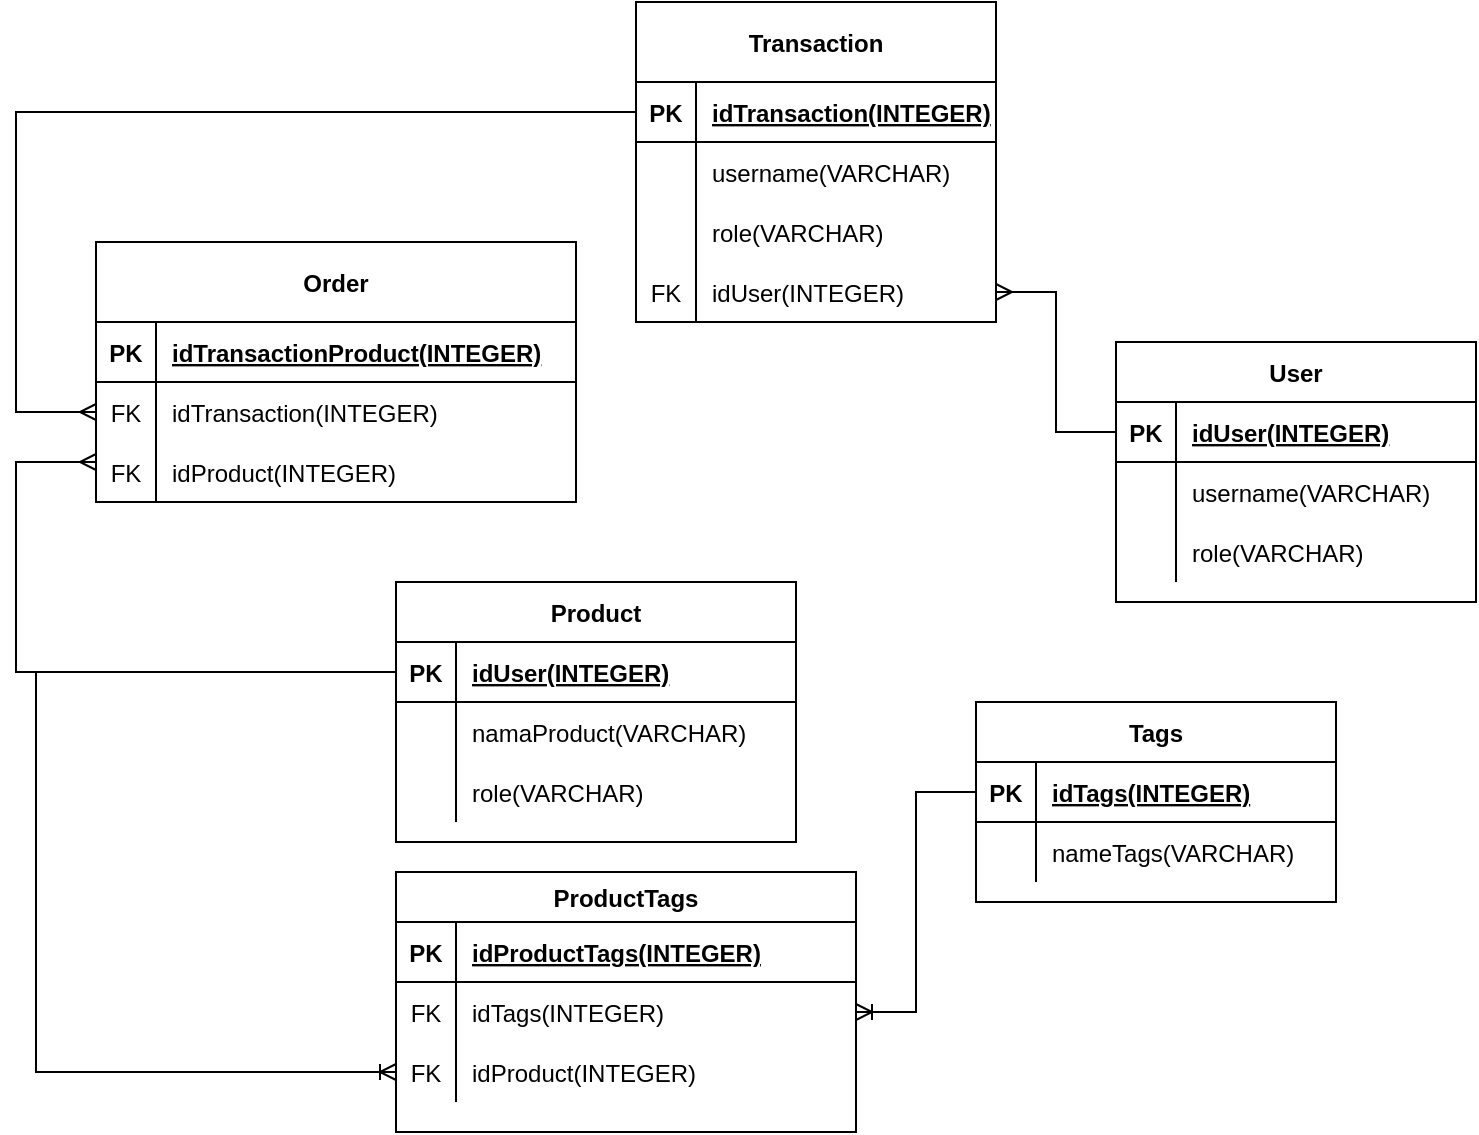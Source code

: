 <mxfile version="20.3.6" type="github">
  <diagram id="IHJv71NtASGkEVJmpkKc" name="Page-1">
    <mxGraphModel dx="1719" dy="484" grid="1" gridSize="10" guides="1" tooltips="1" connect="1" arrows="1" fold="1" page="1" pageScale="1" pageWidth="850" pageHeight="1100" math="0" shadow="0">
      <root>
        <mxCell id="0" />
        <mxCell id="1" parent="0" />
        <mxCell id="fjUeZjDOpS4RFN2-lFM--1" value="User" style="shape=table;startSize=30;container=1;collapsible=1;childLayout=tableLayout;fixedRows=1;rowLines=0;fontStyle=1;align=center;resizeLast=1;" vertex="1" parent="1">
          <mxGeometry x="510" y="220" width="180" height="130" as="geometry" />
        </mxCell>
        <mxCell id="fjUeZjDOpS4RFN2-lFM--2" value="" style="shape=tableRow;horizontal=0;startSize=0;swimlaneHead=0;swimlaneBody=0;fillColor=none;collapsible=0;dropTarget=0;points=[[0,0.5],[1,0.5]];portConstraint=eastwest;top=0;left=0;right=0;bottom=1;" vertex="1" parent="fjUeZjDOpS4RFN2-lFM--1">
          <mxGeometry y="30" width="180" height="30" as="geometry" />
        </mxCell>
        <mxCell id="fjUeZjDOpS4RFN2-lFM--3" value="PK" style="shape=partialRectangle;connectable=0;fillColor=none;top=0;left=0;bottom=0;right=0;fontStyle=1;overflow=hidden;" vertex="1" parent="fjUeZjDOpS4RFN2-lFM--2">
          <mxGeometry width="30" height="30" as="geometry">
            <mxRectangle width="30" height="30" as="alternateBounds" />
          </mxGeometry>
        </mxCell>
        <mxCell id="fjUeZjDOpS4RFN2-lFM--4" value="idUser(INTEGER)" style="shape=partialRectangle;connectable=0;fillColor=none;top=0;left=0;bottom=0;right=0;align=left;spacingLeft=6;fontStyle=5;overflow=hidden;" vertex="1" parent="fjUeZjDOpS4RFN2-lFM--2">
          <mxGeometry x="30" width="150" height="30" as="geometry">
            <mxRectangle width="150" height="30" as="alternateBounds" />
          </mxGeometry>
        </mxCell>
        <mxCell id="fjUeZjDOpS4RFN2-lFM--5" value="" style="shape=tableRow;horizontal=0;startSize=0;swimlaneHead=0;swimlaneBody=0;fillColor=none;collapsible=0;dropTarget=0;points=[[0,0.5],[1,0.5]];portConstraint=eastwest;top=0;left=0;right=0;bottom=0;" vertex="1" parent="fjUeZjDOpS4RFN2-lFM--1">
          <mxGeometry y="60" width="180" height="30" as="geometry" />
        </mxCell>
        <mxCell id="fjUeZjDOpS4RFN2-lFM--6" value="" style="shape=partialRectangle;connectable=0;fillColor=none;top=0;left=0;bottom=0;right=0;editable=1;overflow=hidden;" vertex="1" parent="fjUeZjDOpS4RFN2-lFM--5">
          <mxGeometry width="30" height="30" as="geometry">
            <mxRectangle width="30" height="30" as="alternateBounds" />
          </mxGeometry>
        </mxCell>
        <mxCell id="fjUeZjDOpS4RFN2-lFM--7" value="username(VARCHAR)" style="shape=partialRectangle;connectable=0;fillColor=none;top=0;left=0;bottom=0;right=0;align=left;spacingLeft=6;overflow=hidden;" vertex="1" parent="fjUeZjDOpS4RFN2-lFM--5">
          <mxGeometry x="30" width="150" height="30" as="geometry">
            <mxRectangle width="150" height="30" as="alternateBounds" />
          </mxGeometry>
        </mxCell>
        <mxCell id="fjUeZjDOpS4RFN2-lFM--8" value="" style="shape=tableRow;horizontal=0;startSize=0;swimlaneHead=0;swimlaneBody=0;fillColor=none;collapsible=0;dropTarget=0;points=[[0,0.5],[1,0.5]];portConstraint=eastwest;top=0;left=0;right=0;bottom=0;" vertex="1" parent="fjUeZjDOpS4RFN2-lFM--1">
          <mxGeometry y="90" width="180" height="30" as="geometry" />
        </mxCell>
        <mxCell id="fjUeZjDOpS4RFN2-lFM--9" value="" style="shape=partialRectangle;connectable=0;fillColor=none;top=0;left=0;bottom=0;right=0;editable=1;overflow=hidden;" vertex="1" parent="fjUeZjDOpS4RFN2-lFM--8">
          <mxGeometry width="30" height="30" as="geometry">
            <mxRectangle width="30" height="30" as="alternateBounds" />
          </mxGeometry>
        </mxCell>
        <mxCell id="fjUeZjDOpS4RFN2-lFM--10" value="role(VARCHAR)" style="shape=partialRectangle;connectable=0;fillColor=none;top=0;left=0;bottom=0;right=0;align=left;spacingLeft=6;overflow=hidden;" vertex="1" parent="fjUeZjDOpS4RFN2-lFM--8">
          <mxGeometry x="30" width="150" height="30" as="geometry">
            <mxRectangle width="150" height="30" as="alternateBounds" />
          </mxGeometry>
        </mxCell>
        <mxCell id="fjUeZjDOpS4RFN2-lFM--14" value="Tags" style="shape=table;startSize=30;container=1;collapsible=1;childLayout=tableLayout;fixedRows=1;rowLines=0;fontStyle=1;align=center;resizeLast=1;" vertex="1" parent="1">
          <mxGeometry x="440" y="400" width="180" height="100" as="geometry" />
        </mxCell>
        <mxCell id="fjUeZjDOpS4RFN2-lFM--15" value="" style="shape=tableRow;horizontal=0;startSize=0;swimlaneHead=0;swimlaneBody=0;fillColor=none;collapsible=0;dropTarget=0;points=[[0,0.5],[1,0.5]];portConstraint=eastwest;top=0;left=0;right=0;bottom=1;" vertex="1" parent="fjUeZjDOpS4RFN2-lFM--14">
          <mxGeometry y="30" width="180" height="30" as="geometry" />
        </mxCell>
        <mxCell id="fjUeZjDOpS4RFN2-lFM--16" value="PK" style="shape=partialRectangle;connectable=0;fillColor=none;top=0;left=0;bottom=0;right=0;fontStyle=1;overflow=hidden;" vertex="1" parent="fjUeZjDOpS4RFN2-lFM--15">
          <mxGeometry width="30" height="30" as="geometry">
            <mxRectangle width="30" height="30" as="alternateBounds" />
          </mxGeometry>
        </mxCell>
        <mxCell id="fjUeZjDOpS4RFN2-lFM--17" value="idTags(INTEGER)" style="shape=partialRectangle;connectable=0;fillColor=none;top=0;left=0;bottom=0;right=0;align=left;spacingLeft=6;fontStyle=5;overflow=hidden;" vertex="1" parent="fjUeZjDOpS4RFN2-lFM--15">
          <mxGeometry x="30" width="150" height="30" as="geometry">
            <mxRectangle width="150" height="30" as="alternateBounds" />
          </mxGeometry>
        </mxCell>
        <mxCell id="fjUeZjDOpS4RFN2-lFM--18" value="" style="shape=tableRow;horizontal=0;startSize=0;swimlaneHead=0;swimlaneBody=0;fillColor=none;collapsible=0;dropTarget=0;points=[[0,0.5],[1,0.5]];portConstraint=eastwest;top=0;left=0;right=0;bottom=0;" vertex="1" parent="fjUeZjDOpS4RFN2-lFM--14">
          <mxGeometry y="60" width="180" height="30" as="geometry" />
        </mxCell>
        <mxCell id="fjUeZjDOpS4RFN2-lFM--19" value="" style="shape=partialRectangle;connectable=0;fillColor=none;top=0;left=0;bottom=0;right=0;editable=1;overflow=hidden;" vertex="1" parent="fjUeZjDOpS4RFN2-lFM--18">
          <mxGeometry width="30" height="30" as="geometry">
            <mxRectangle width="30" height="30" as="alternateBounds" />
          </mxGeometry>
        </mxCell>
        <mxCell id="fjUeZjDOpS4RFN2-lFM--20" value="nameTags(VARCHAR)" style="shape=partialRectangle;connectable=0;fillColor=none;top=0;left=0;bottom=0;right=0;align=left;spacingLeft=6;overflow=hidden;" vertex="1" parent="fjUeZjDOpS4RFN2-lFM--18">
          <mxGeometry x="30" width="150" height="30" as="geometry">
            <mxRectangle width="150" height="30" as="alternateBounds" />
          </mxGeometry>
        </mxCell>
        <mxCell id="fjUeZjDOpS4RFN2-lFM--40" value="Transaction" style="shape=table;startSize=40;container=1;collapsible=1;childLayout=tableLayout;fixedRows=1;rowLines=0;fontStyle=1;align=center;resizeLast=1;" vertex="1" parent="1">
          <mxGeometry x="270" y="50" width="180" height="160" as="geometry" />
        </mxCell>
        <mxCell id="fjUeZjDOpS4RFN2-lFM--41" value="" style="shape=tableRow;horizontal=0;startSize=0;swimlaneHead=0;swimlaneBody=0;fillColor=none;collapsible=0;dropTarget=0;points=[[0,0.5],[1,0.5]];portConstraint=eastwest;top=0;left=0;right=0;bottom=1;" vertex="1" parent="fjUeZjDOpS4RFN2-lFM--40">
          <mxGeometry y="40" width="180" height="30" as="geometry" />
        </mxCell>
        <mxCell id="fjUeZjDOpS4RFN2-lFM--42" value="PK" style="shape=partialRectangle;connectable=0;fillColor=none;top=0;left=0;bottom=0;right=0;fontStyle=1;overflow=hidden;" vertex="1" parent="fjUeZjDOpS4RFN2-lFM--41">
          <mxGeometry width="30" height="30" as="geometry">
            <mxRectangle width="30" height="30" as="alternateBounds" />
          </mxGeometry>
        </mxCell>
        <mxCell id="fjUeZjDOpS4RFN2-lFM--43" value="idTransaction(INTEGER)" style="shape=partialRectangle;connectable=0;fillColor=none;top=0;left=0;bottom=0;right=0;align=left;spacingLeft=6;fontStyle=5;overflow=hidden;" vertex="1" parent="fjUeZjDOpS4RFN2-lFM--41">
          <mxGeometry x="30" width="150" height="30" as="geometry">
            <mxRectangle width="150" height="30" as="alternateBounds" />
          </mxGeometry>
        </mxCell>
        <mxCell id="fjUeZjDOpS4RFN2-lFM--44" value="" style="shape=tableRow;horizontal=0;startSize=0;swimlaneHead=0;swimlaneBody=0;fillColor=none;collapsible=0;dropTarget=0;points=[[0,0.5],[1,0.5]];portConstraint=eastwest;top=0;left=0;right=0;bottom=0;" vertex="1" parent="fjUeZjDOpS4RFN2-lFM--40">
          <mxGeometry y="70" width="180" height="30" as="geometry" />
        </mxCell>
        <mxCell id="fjUeZjDOpS4RFN2-lFM--45" value="" style="shape=partialRectangle;connectable=0;fillColor=none;top=0;left=0;bottom=0;right=0;editable=1;overflow=hidden;" vertex="1" parent="fjUeZjDOpS4RFN2-lFM--44">
          <mxGeometry width="30" height="30" as="geometry">
            <mxRectangle width="30" height="30" as="alternateBounds" />
          </mxGeometry>
        </mxCell>
        <mxCell id="fjUeZjDOpS4RFN2-lFM--46" value="username(VARCHAR)" style="shape=partialRectangle;connectable=0;fillColor=none;top=0;left=0;bottom=0;right=0;align=left;spacingLeft=6;overflow=hidden;" vertex="1" parent="fjUeZjDOpS4RFN2-lFM--44">
          <mxGeometry x="30" width="150" height="30" as="geometry">
            <mxRectangle width="150" height="30" as="alternateBounds" />
          </mxGeometry>
        </mxCell>
        <mxCell id="fjUeZjDOpS4RFN2-lFM--47" value="" style="shape=tableRow;horizontal=0;startSize=0;swimlaneHead=0;swimlaneBody=0;fillColor=none;collapsible=0;dropTarget=0;points=[[0,0.5],[1,0.5]];portConstraint=eastwest;top=0;left=0;right=0;bottom=0;" vertex="1" parent="fjUeZjDOpS4RFN2-lFM--40">
          <mxGeometry y="100" width="180" height="30" as="geometry" />
        </mxCell>
        <mxCell id="fjUeZjDOpS4RFN2-lFM--48" value="" style="shape=partialRectangle;connectable=0;fillColor=none;top=0;left=0;bottom=0;right=0;editable=1;overflow=hidden;" vertex="1" parent="fjUeZjDOpS4RFN2-lFM--47">
          <mxGeometry width="30" height="30" as="geometry">
            <mxRectangle width="30" height="30" as="alternateBounds" />
          </mxGeometry>
        </mxCell>
        <mxCell id="fjUeZjDOpS4RFN2-lFM--49" value="role(VARCHAR)" style="shape=partialRectangle;connectable=0;fillColor=none;top=0;left=0;bottom=0;right=0;align=left;spacingLeft=6;overflow=hidden;" vertex="1" parent="fjUeZjDOpS4RFN2-lFM--47">
          <mxGeometry x="30" width="150" height="30" as="geometry">
            <mxRectangle width="150" height="30" as="alternateBounds" />
          </mxGeometry>
        </mxCell>
        <mxCell id="fjUeZjDOpS4RFN2-lFM--104" value="" style="shape=tableRow;horizontal=0;startSize=0;swimlaneHead=0;swimlaneBody=0;fillColor=none;collapsible=0;dropTarget=0;points=[[0,0.5],[1,0.5]];portConstraint=eastwest;top=0;left=0;right=0;bottom=0;" vertex="1" parent="fjUeZjDOpS4RFN2-lFM--40">
          <mxGeometry y="130" width="180" height="30" as="geometry" />
        </mxCell>
        <mxCell id="fjUeZjDOpS4RFN2-lFM--105" value="FK" style="shape=partialRectangle;connectable=0;fillColor=none;top=0;left=0;bottom=0;right=0;editable=1;overflow=hidden;" vertex="1" parent="fjUeZjDOpS4RFN2-lFM--104">
          <mxGeometry width="30" height="30" as="geometry">
            <mxRectangle width="30" height="30" as="alternateBounds" />
          </mxGeometry>
        </mxCell>
        <mxCell id="fjUeZjDOpS4RFN2-lFM--106" value="idUser(INTEGER)" style="shape=partialRectangle;connectable=0;fillColor=none;top=0;left=0;bottom=0;right=0;align=left;spacingLeft=6;overflow=hidden;" vertex="1" parent="fjUeZjDOpS4RFN2-lFM--104">
          <mxGeometry x="30" width="150" height="30" as="geometry">
            <mxRectangle width="150" height="30" as="alternateBounds" />
          </mxGeometry>
        </mxCell>
        <mxCell id="fjUeZjDOpS4RFN2-lFM--50" value="Product" style="shape=table;startSize=30;container=1;collapsible=1;childLayout=tableLayout;fixedRows=1;rowLines=0;fontStyle=1;align=center;resizeLast=1;" vertex="1" parent="1">
          <mxGeometry x="150" y="340" width="200" height="130" as="geometry" />
        </mxCell>
        <mxCell id="fjUeZjDOpS4RFN2-lFM--51" value="" style="shape=tableRow;horizontal=0;startSize=0;swimlaneHead=0;swimlaneBody=0;fillColor=none;collapsible=0;dropTarget=0;points=[[0,0.5],[1,0.5]];portConstraint=eastwest;top=0;left=0;right=0;bottom=1;" vertex="1" parent="fjUeZjDOpS4RFN2-lFM--50">
          <mxGeometry y="30" width="200" height="30" as="geometry" />
        </mxCell>
        <mxCell id="fjUeZjDOpS4RFN2-lFM--52" value="PK" style="shape=partialRectangle;connectable=0;fillColor=none;top=0;left=0;bottom=0;right=0;fontStyle=1;overflow=hidden;" vertex="1" parent="fjUeZjDOpS4RFN2-lFM--51">
          <mxGeometry width="30" height="30" as="geometry">
            <mxRectangle width="30" height="30" as="alternateBounds" />
          </mxGeometry>
        </mxCell>
        <mxCell id="fjUeZjDOpS4RFN2-lFM--53" value="idUser(INTEGER)" style="shape=partialRectangle;connectable=0;fillColor=none;top=0;left=0;bottom=0;right=0;align=left;spacingLeft=6;fontStyle=5;overflow=hidden;" vertex="1" parent="fjUeZjDOpS4RFN2-lFM--51">
          <mxGeometry x="30" width="170" height="30" as="geometry">
            <mxRectangle width="170" height="30" as="alternateBounds" />
          </mxGeometry>
        </mxCell>
        <mxCell id="fjUeZjDOpS4RFN2-lFM--54" value="" style="shape=tableRow;horizontal=0;startSize=0;swimlaneHead=0;swimlaneBody=0;fillColor=none;collapsible=0;dropTarget=0;points=[[0,0.5],[1,0.5]];portConstraint=eastwest;top=0;left=0;right=0;bottom=0;" vertex="1" parent="fjUeZjDOpS4RFN2-lFM--50">
          <mxGeometry y="60" width="200" height="30" as="geometry" />
        </mxCell>
        <mxCell id="fjUeZjDOpS4RFN2-lFM--55" value="" style="shape=partialRectangle;connectable=0;fillColor=none;top=0;left=0;bottom=0;right=0;editable=1;overflow=hidden;" vertex="1" parent="fjUeZjDOpS4RFN2-lFM--54">
          <mxGeometry width="30" height="30" as="geometry">
            <mxRectangle width="30" height="30" as="alternateBounds" />
          </mxGeometry>
        </mxCell>
        <mxCell id="fjUeZjDOpS4RFN2-lFM--56" value="namaProduct(VARCHAR)" style="shape=partialRectangle;connectable=0;fillColor=none;top=0;left=0;bottom=0;right=0;align=left;spacingLeft=6;overflow=hidden;" vertex="1" parent="fjUeZjDOpS4RFN2-lFM--54">
          <mxGeometry x="30" width="170" height="30" as="geometry">
            <mxRectangle width="170" height="30" as="alternateBounds" />
          </mxGeometry>
        </mxCell>
        <mxCell id="fjUeZjDOpS4RFN2-lFM--57" value="" style="shape=tableRow;horizontal=0;startSize=0;swimlaneHead=0;swimlaneBody=0;fillColor=none;collapsible=0;dropTarget=0;points=[[0,0.5],[1,0.5]];portConstraint=eastwest;top=0;left=0;right=0;bottom=0;" vertex="1" parent="fjUeZjDOpS4RFN2-lFM--50">
          <mxGeometry y="90" width="200" height="30" as="geometry" />
        </mxCell>
        <mxCell id="fjUeZjDOpS4RFN2-lFM--58" value="" style="shape=partialRectangle;connectable=0;fillColor=none;top=0;left=0;bottom=0;right=0;editable=1;overflow=hidden;" vertex="1" parent="fjUeZjDOpS4RFN2-lFM--57">
          <mxGeometry width="30" height="30" as="geometry">
            <mxRectangle width="30" height="30" as="alternateBounds" />
          </mxGeometry>
        </mxCell>
        <mxCell id="fjUeZjDOpS4RFN2-lFM--59" value="role(VARCHAR)" style="shape=partialRectangle;connectable=0;fillColor=none;top=0;left=0;bottom=0;right=0;align=left;spacingLeft=6;overflow=hidden;" vertex="1" parent="fjUeZjDOpS4RFN2-lFM--57">
          <mxGeometry x="30" width="170" height="30" as="geometry">
            <mxRectangle width="170" height="30" as="alternateBounds" />
          </mxGeometry>
        </mxCell>
        <mxCell id="fjUeZjDOpS4RFN2-lFM--70" value="ProductTags" style="shape=table;startSize=25;container=1;collapsible=1;childLayout=tableLayout;fixedRows=1;rowLines=0;fontStyle=1;align=center;resizeLast=1;" vertex="1" parent="1">
          <mxGeometry x="150" y="485" width="230" height="130" as="geometry" />
        </mxCell>
        <mxCell id="fjUeZjDOpS4RFN2-lFM--71" value="" style="shape=tableRow;horizontal=0;startSize=0;swimlaneHead=0;swimlaneBody=0;fillColor=none;collapsible=0;dropTarget=0;points=[[0,0.5],[1,0.5]];portConstraint=eastwest;top=0;left=0;right=0;bottom=1;" vertex="1" parent="fjUeZjDOpS4RFN2-lFM--70">
          <mxGeometry y="25" width="230" height="30" as="geometry" />
        </mxCell>
        <mxCell id="fjUeZjDOpS4RFN2-lFM--72" value="PK" style="shape=partialRectangle;connectable=0;fillColor=none;top=0;left=0;bottom=0;right=0;fontStyle=1;overflow=hidden;" vertex="1" parent="fjUeZjDOpS4RFN2-lFM--71">
          <mxGeometry width="30" height="30" as="geometry">
            <mxRectangle width="30" height="30" as="alternateBounds" />
          </mxGeometry>
        </mxCell>
        <mxCell id="fjUeZjDOpS4RFN2-lFM--73" value="idProductTags(INTEGER)" style="shape=partialRectangle;connectable=0;fillColor=none;top=0;left=0;bottom=0;right=0;align=left;spacingLeft=6;fontStyle=5;overflow=hidden;" vertex="1" parent="fjUeZjDOpS4RFN2-lFM--71">
          <mxGeometry x="30" width="200" height="30" as="geometry">
            <mxRectangle width="200" height="30" as="alternateBounds" />
          </mxGeometry>
        </mxCell>
        <mxCell id="fjUeZjDOpS4RFN2-lFM--77" value="" style="shape=tableRow;horizontal=0;startSize=0;swimlaneHead=0;swimlaneBody=0;fillColor=none;collapsible=0;dropTarget=0;points=[[0,0.5],[1,0.5]];portConstraint=eastwest;top=0;left=0;right=0;bottom=0;" vertex="1" parent="fjUeZjDOpS4RFN2-lFM--70">
          <mxGeometry y="55" width="230" height="30" as="geometry" />
        </mxCell>
        <mxCell id="fjUeZjDOpS4RFN2-lFM--78" value="FK" style="shape=partialRectangle;connectable=0;fillColor=none;top=0;left=0;bottom=0;right=0;editable=1;overflow=hidden;" vertex="1" parent="fjUeZjDOpS4RFN2-lFM--77">
          <mxGeometry width="30" height="30" as="geometry">
            <mxRectangle width="30" height="30" as="alternateBounds" />
          </mxGeometry>
        </mxCell>
        <mxCell id="fjUeZjDOpS4RFN2-lFM--79" value="idTags(INTEGER)" style="shape=partialRectangle;connectable=0;fillColor=none;top=0;left=0;bottom=0;right=0;align=left;spacingLeft=6;overflow=hidden;" vertex="1" parent="fjUeZjDOpS4RFN2-lFM--77">
          <mxGeometry x="30" width="200" height="30" as="geometry">
            <mxRectangle width="200" height="30" as="alternateBounds" />
          </mxGeometry>
        </mxCell>
        <mxCell id="fjUeZjDOpS4RFN2-lFM--74" value="" style="shape=tableRow;horizontal=0;startSize=0;swimlaneHead=0;swimlaneBody=0;fillColor=none;collapsible=0;dropTarget=0;points=[[0,0.5],[1,0.5]];portConstraint=eastwest;top=0;left=0;right=0;bottom=0;" vertex="1" parent="fjUeZjDOpS4RFN2-lFM--70">
          <mxGeometry y="85" width="230" height="30" as="geometry" />
        </mxCell>
        <mxCell id="fjUeZjDOpS4RFN2-lFM--75" value="FK" style="shape=partialRectangle;connectable=0;fillColor=none;top=0;left=0;bottom=0;right=0;editable=1;overflow=hidden;" vertex="1" parent="fjUeZjDOpS4RFN2-lFM--74">
          <mxGeometry width="30" height="30" as="geometry">
            <mxRectangle width="30" height="30" as="alternateBounds" />
          </mxGeometry>
        </mxCell>
        <mxCell id="fjUeZjDOpS4RFN2-lFM--76" value="idProduct(INTEGER)" style="shape=partialRectangle;connectable=0;fillColor=none;top=0;left=0;bottom=0;right=0;align=left;spacingLeft=6;overflow=hidden;" vertex="1" parent="fjUeZjDOpS4RFN2-lFM--74">
          <mxGeometry x="30" width="200" height="30" as="geometry">
            <mxRectangle width="200" height="30" as="alternateBounds" />
          </mxGeometry>
        </mxCell>
        <mxCell id="fjUeZjDOpS4RFN2-lFM--80" value="" style="edgeStyle=entityRelationEdgeStyle;fontSize=12;html=1;endArrow=ERoneToMany;rounded=0;entryX=1;entryY=0.5;entryDx=0;entryDy=0;" edge="1" parent="1" source="fjUeZjDOpS4RFN2-lFM--15" target="fjUeZjDOpS4RFN2-lFM--77">
          <mxGeometry width="100" height="100" relative="1" as="geometry">
            <mxPoint x="50" y="680" as="sourcePoint" />
            <mxPoint x="150" y="580" as="targetPoint" />
          </mxGeometry>
        </mxCell>
        <mxCell id="fjUeZjDOpS4RFN2-lFM--81" value="" style="edgeStyle=elbowEdgeStyle;fontSize=12;html=1;endArrow=ERoneToMany;rounded=0;exitX=0;exitY=0.5;exitDx=0;exitDy=0;entryX=0;entryY=0.5;entryDx=0;entryDy=0;" edge="1" parent="1" source="fjUeZjDOpS4RFN2-lFM--51" target="fjUeZjDOpS4RFN2-lFM--74">
          <mxGeometry width="100" height="100" relative="1" as="geometry">
            <mxPoint x="-10" y="360" as="sourcePoint" />
            <mxPoint x="-110" y="460" as="targetPoint" />
            <Array as="points">
              <mxPoint x="-30" y="460" />
            </Array>
          </mxGeometry>
        </mxCell>
        <mxCell id="fjUeZjDOpS4RFN2-lFM--88" value="Order" style="shape=table;startSize=40;container=1;collapsible=1;childLayout=tableLayout;fixedRows=1;rowLines=0;fontStyle=1;align=center;resizeLast=1;" vertex="1" parent="1">
          <mxGeometry y="170" width="240" height="130" as="geometry" />
        </mxCell>
        <mxCell id="fjUeZjDOpS4RFN2-lFM--89" value="" style="shape=tableRow;horizontal=0;startSize=0;swimlaneHead=0;swimlaneBody=0;fillColor=none;collapsible=0;dropTarget=0;points=[[0,0.5],[1,0.5]];portConstraint=eastwest;top=0;left=0;right=0;bottom=1;" vertex="1" parent="fjUeZjDOpS4RFN2-lFM--88">
          <mxGeometry y="40" width="240" height="30" as="geometry" />
        </mxCell>
        <mxCell id="fjUeZjDOpS4RFN2-lFM--90" value="PK" style="shape=partialRectangle;connectable=0;fillColor=none;top=0;left=0;bottom=0;right=0;fontStyle=1;overflow=hidden;" vertex="1" parent="fjUeZjDOpS4RFN2-lFM--89">
          <mxGeometry width="30" height="30" as="geometry">
            <mxRectangle width="30" height="30" as="alternateBounds" />
          </mxGeometry>
        </mxCell>
        <mxCell id="fjUeZjDOpS4RFN2-lFM--91" value="idTransactionProduct(INTEGER)" style="shape=partialRectangle;connectable=0;fillColor=none;top=0;left=0;bottom=0;right=0;align=left;spacingLeft=6;fontStyle=5;overflow=hidden;" vertex="1" parent="fjUeZjDOpS4RFN2-lFM--89">
          <mxGeometry x="30" width="210" height="30" as="geometry">
            <mxRectangle width="210" height="30" as="alternateBounds" />
          </mxGeometry>
        </mxCell>
        <mxCell id="fjUeZjDOpS4RFN2-lFM--92" value="" style="shape=tableRow;horizontal=0;startSize=0;swimlaneHead=0;swimlaneBody=0;fillColor=none;collapsible=0;dropTarget=0;points=[[0,0.5],[1,0.5]];portConstraint=eastwest;top=0;left=0;right=0;bottom=0;" vertex="1" parent="fjUeZjDOpS4RFN2-lFM--88">
          <mxGeometry y="70" width="240" height="30" as="geometry" />
        </mxCell>
        <mxCell id="fjUeZjDOpS4RFN2-lFM--93" value="FK" style="shape=partialRectangle;connectable=0;fillColor=none;top=0;left=0;bottom=0;right=0;editable=1;overflow=hidden;" vertex="1" parent="fjUeZjDOpS4RFN2-lFM--92">
          <mxGeometry width="30" height="30" as="geometry">
            <mxRectangle width="30" height="30" as="alternateBounds" />
          </mxGeometry>
        </mxCell>
        <mxCell id="fjUeZjDOpS4RFN2-lFM--94" value="idTransaction(INTEGER)" style="shape=partialRectangle;connectable=0;fillColor=none;top=0;left=0;bottom=0;right=0;align=left;spacingLeft=6;overflow=hidden;" vertex="1" parent="fjUeZjDOpS4RFN2-lFM--92">
          <mxGeometry x="30" width="210" height="30" as="geometry">
            <mxRectangle width="210" height="30" as="alternateBounds" />
          </mxGeometry>
        </mxCell>
        <mxCell id="fjUeZjDOpS4RFN2-lFM--95" value="" style="shape=tableRow;horizontal=0;startSize=0;swimlaneHead=0;swimlaneBody=0;fillColor=none;collapsible=0;dropTarget=0;points=[[0,0.5],[1,0.5]];portConstraint=eastwest;top=0;left=0;right=0;bottom=0;" vertex="1" parent="fjUeZjDOpS4RFN2-lFM--88">
          <mxGeometry y="100" width="240" height="30" as="geometry" />
        </mxCell>
        <mxCell id="fjUeZjDOpS4RFN2-lFM--96" value="FK" style="shape=partialRectangle;connectable=0;fillColor=none;top=0;left=0;bottom=0;right=0;editable=1;overflow=hidden;" vertex="1" parent="fjUeZjDOpS4RFN2-lFM--95">
          <mxGeometry width="30" height="30" as="geometry">
            <mxRectangle width="30" height="30" as="alternateBounds" />
          </mxGeometry>
        </mxCell>
        <mxCell id="fjUeZjDOpS4RFN2-lFM--97" value="idProduct(INTEGER)" style="shape=partialRectangle;connectable=0;fillColor=none;top=0;left=0;bottom=0;right=0;align=left;spacingLeft=6;overflow=hidden;" vertex="1" parent="fjUeZjDOpS4RFN2-lFM--95">
          <mxGeometry x="30" width="210" height="30" as="geometry">
            <mxRectangle width="210" height="30" as="alternateBounds" />
          </mxGeometry>
        </mxCell>
        <mxCell id="fjUeZjDOpS4RFN2-lFM--98" value="" style="edgeStyle=elbowEdgeStyle;fontSize=12;html=1;endArrow=ERmany;rounded=0;exitX=0;exitY=0.5;exitDx=0;exitDy=0;" edge="1" parent="1" source="fjUeZjDOpS4RFN2-lFM--51">
          <mxGeometry width="100" height="100" relative="1" as="geometry">
            <mxPoint x="-100" y="380" as="sourcePoint" />
            <mxPoint y="280" as="targetPoint" />
            <Array as="points">
              <mxPoint x="-40" y="340" />
            </Array>
          </mxGeometry>
        </mxCell>
        <mxCell id="fjUeZjDOpS4RFN2-lFM--99" value="" style="edgeStyle=elbowEdgeStyle;fontSize=12;html=1;endArrow=ERmany;rounded=0;exitX=0;exitY=0.5;exitDx=0;exitDy=0;entryX=0;entryY=0.5;entryDx=0;entryDy=0;" edge="1" parent="1" source="fjUeZjDOpS4RFN2-lFM--41" target="fjUeZjDOpS4RFN2-lFM--92">
          <mxGeometry width="100" height="100" relative="1" as="geometry">
            <mxPoint x="70" y="50" as="sourcePoint" />
            <mxPoint x="-30" y="150" as="targetPoint" />
            <Array as="points">
              <mxPoint x="-40" y="160" />
            </Array>
          </mxGeometry>
        </mxCell>
        <mxCell id="fjUeZjDOpS4RFN2-lFM--107" value="" style="edgeStyle=entityRelationEdgeStyle;fontSize=12;html=1;endArrow=ERmany;rounded=0;entryX=1;entryY=0.5;entryDx=0;entryDy=0;exitX=0;exitY=0.5;exitDx=0;exitDy=0;" edge="1" parent="1" source="fjUeZjDOpS4RFN2-lFM--2" target="fjUeZjDOpS4RFN2-lFM--104">
          <mxGeometry width="100" height="100" relative="1" as="geometry">
            <mxPoint x="460" y="260" as="sourcePoint" />
            <mxPoint x="650" y="120" as="targetPoint" />
          </mxGeometry>
        </mxCell>
      </root>
    </mxGraphModel>
  </diagram>
</mxfile>
